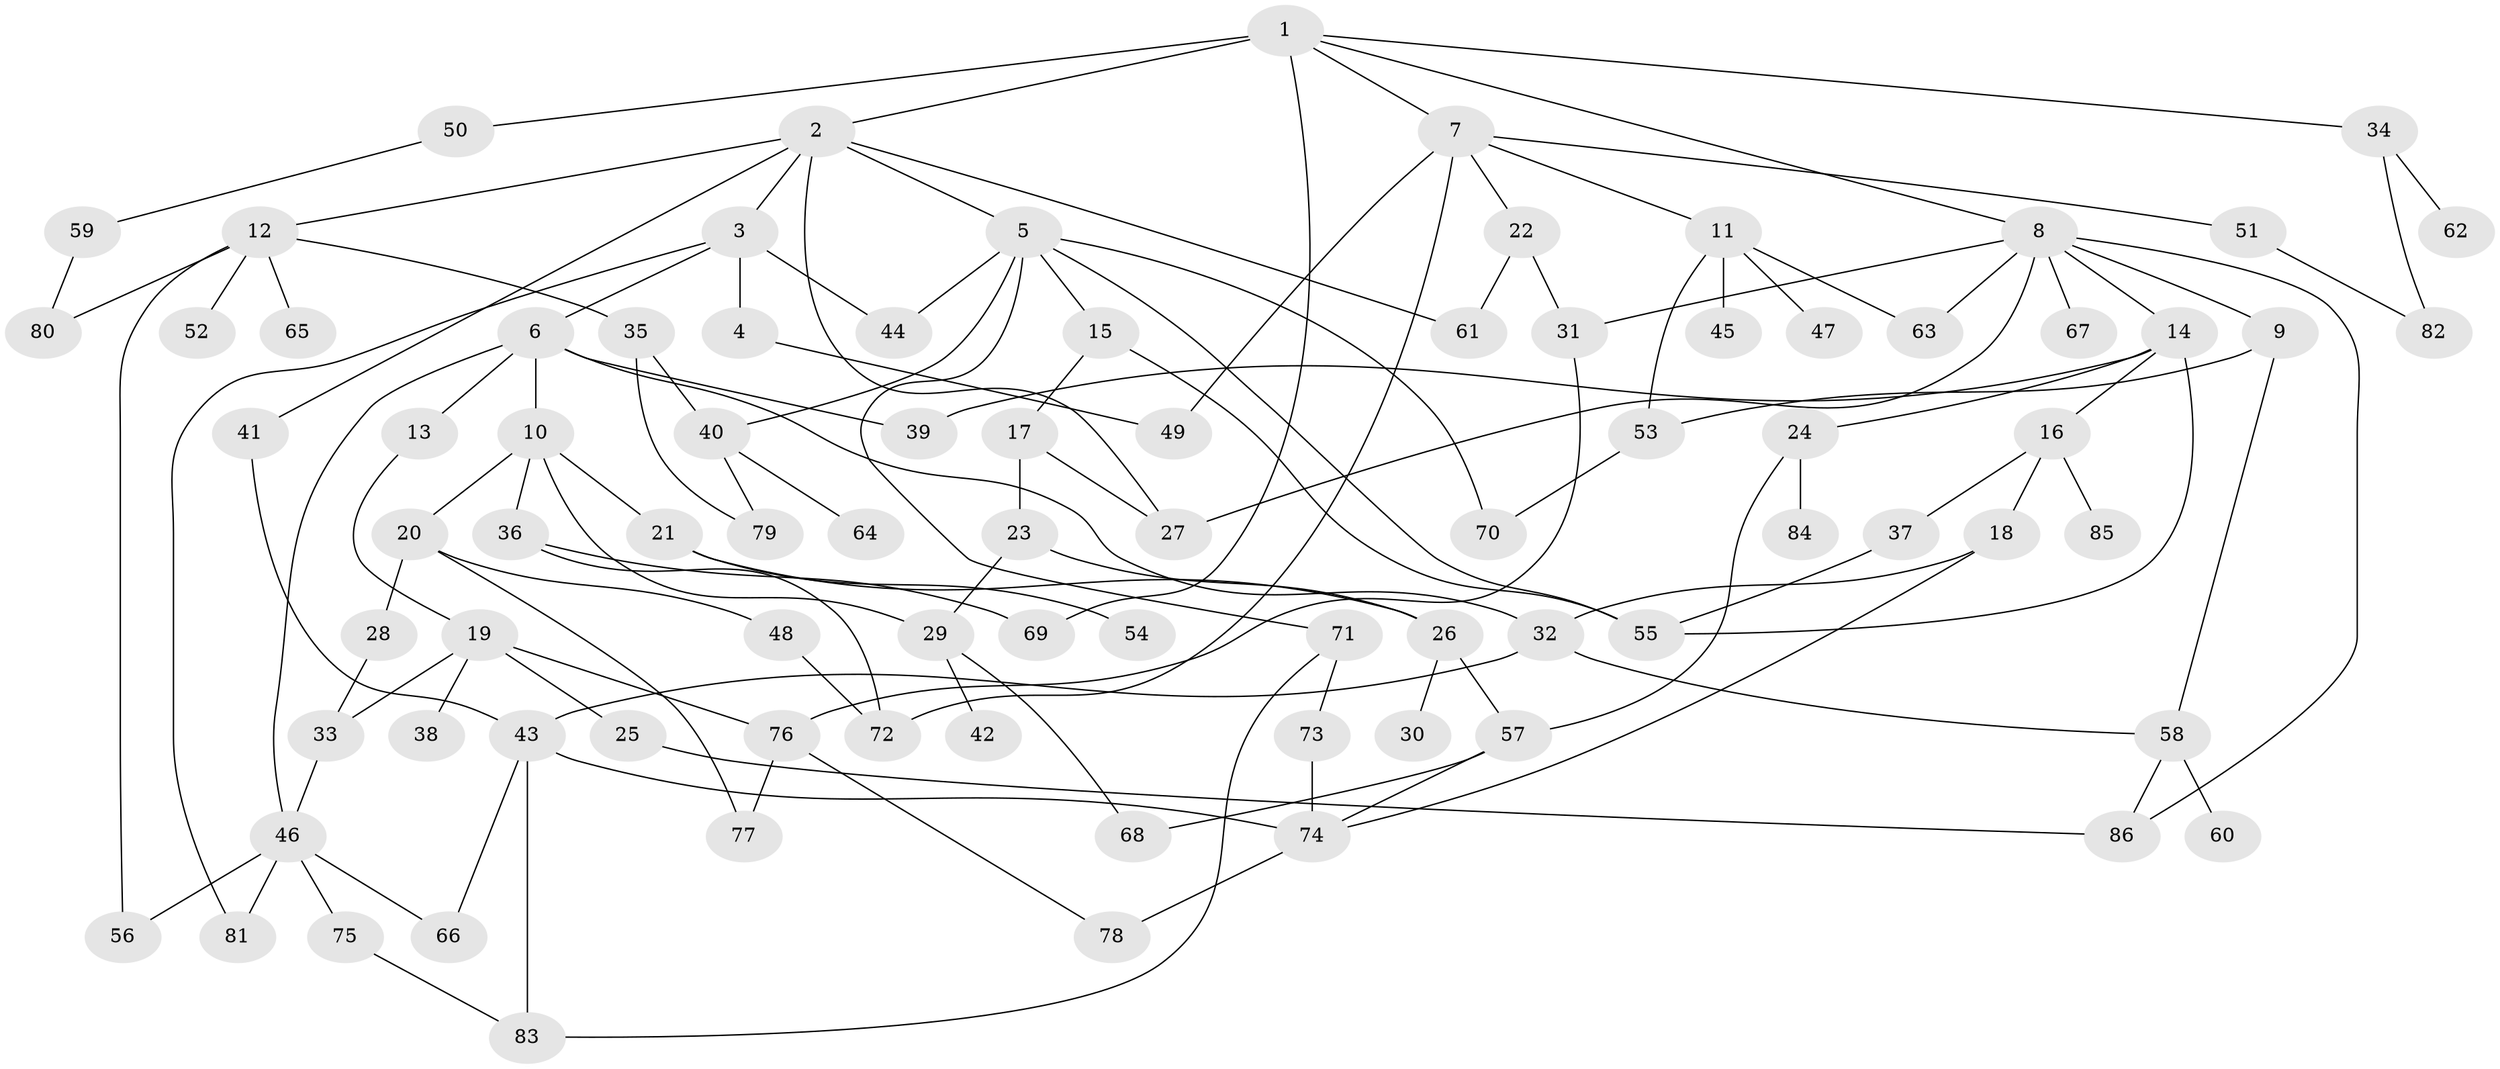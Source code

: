 // coarse degree distribution, {8: 0.05, 2: 0.36666666666666664, 5: 0.05, 4: 0.03333333333333333, 7: 0.03333333333333333, 1: 0.23333333333333334, 3: 0.15, 6: 0.06666666666666667, 10: 0.016666666666666666}
// Generated by graph-tools (version 1.1) at 2025/44/03/04/25 21:44:42]
// undirected, 86 vertices, 127 edges
graph export_dot {
graph [start="1"]
  node [color=gray90,style=filled];
  1;
  2;
  3;
  4;
  5;
  6;
  7;
  8;
  9;
  10;
  11;
  12;
  13;
  14;
  15;
  16;
  17;
  18;
  19;
  20;
  21;
  22;
  23;
  24;
  25;
  26;
  27;
  28;
  29;
  30;
  31;
  32;
  33;
  34;
  35;
  36;
  37;
  38;
  39;
  40;
  41;
  42;
  43;
  44;
  45;
  46;
  47;
  48;
  49;
  50;
  51;
  52;
  53;
  54;
  55;
  56;
  57;
  58;
  59;
  60;
  61;
  62;
  63;
  64;
  65;
  66;
  67;
  68;
  69;
  70;
  71;
  72;
  73;
  74;
  75;
  76;
  77;
  78;
  79;
  80;
  81;
  82;
  83;
  84;
  85;
  86;
  1 -- 2;
  1 -- 7;
  1 -- 8;
  1 -- 34;
  1 -- 50;
  1 -- 69;
  2 -- 3;
  2 -- 5;
  2 -- 12;
  2 -- 41;
  2 -- 61;
  2 -- 27;
  3 -- 4;
  3 -- 6;
  3 -- 44;
  3 -- 81;
  4 -- 49;
  5 -- 15;
  5 -- 55;
  5 -- 71;
  5 -- 40;
  5 -- 70;
  5 -- 44;
  6 -- 10;
  6 -- 13;
  6 -- 46;
  6 -- 32;
  6 -- 39;
  7 -- 11;
  7 -- 22;
  7 -- 51;
  7 -- 49;
  7 -- 72;
  8 -- 9;
  8 -- 14;
  8 -- 31;
  8 -- 63;
  8 -- 67;
  8 -- 86;
  8 -- 27;
  9 -- 58;
  9 -- 53;
  10 -- 20;
  10 -- 21;
  10 -- 29;
  10 -- 36;
  11 -- 45;
  11 -- 47;
  11 -- 53;
  11 -- 63;
  12 -- 35;
  12 -- 52;
  12 -- 65;
  12 -- 80;
  12 -- 56;
  13 -- 19;
  14 -- 16;
  14 -- 24;
  14 -- 39;
  14 -- 55;
  15 -- 17;
  15 -- 55;
  16 -- 18;
  16 -- 37;
  16 -- 85;
  17 -- 23;
  17 -- 27;
  18 -- 32;
  18 -- 74;
  19 -- 25;
  19 -- 38;
  19 -- 76;
  19 -- 33;
  20 -- 28;
  20 -- 48;
  20 -- 77;
  21 -- 54;
  21 -- 26;
  22 -- 61;
  22 -- 31;
  23 -- 26;
  23 -- 29;
  24 -- 84;
  24 -- 57;
  25 -- 86;
  26 -- 30;
  26 -- 57;
  28 -- 33;
  29 -- 42;
  29 -- 68;
  31 -- 76;
  32 -- 43;
  32 -- 58;
  33 -- 46;
  34 -- 62;
  34 -- 82;
  35 -- 40;
  35 -- 79;
  36 -- 69;
  36 -- 72;
  37 -- 55;
  40 -- 64;
  40 -- 79;
  41 -- 43;
  43 -- 66;
  43 -- 74;
  43 -- 83;
  46 -- 56;
  46 -- 75;
  46 -- 81;
  46 -- 66;
  48 -- 72;
  50 -- 59;
  51 -- 82;
  53 -- 70;
  57 -- 68;
  57 -- 74;
  58 -- 60;
  58 -- 86;
  59 -- 80;
  71 -- 73;
  71 -- 83;
  73 -- 74;
  74 -- 78;
  75 -- 83;
  76 -- 78;
  76 -- 77;
}
